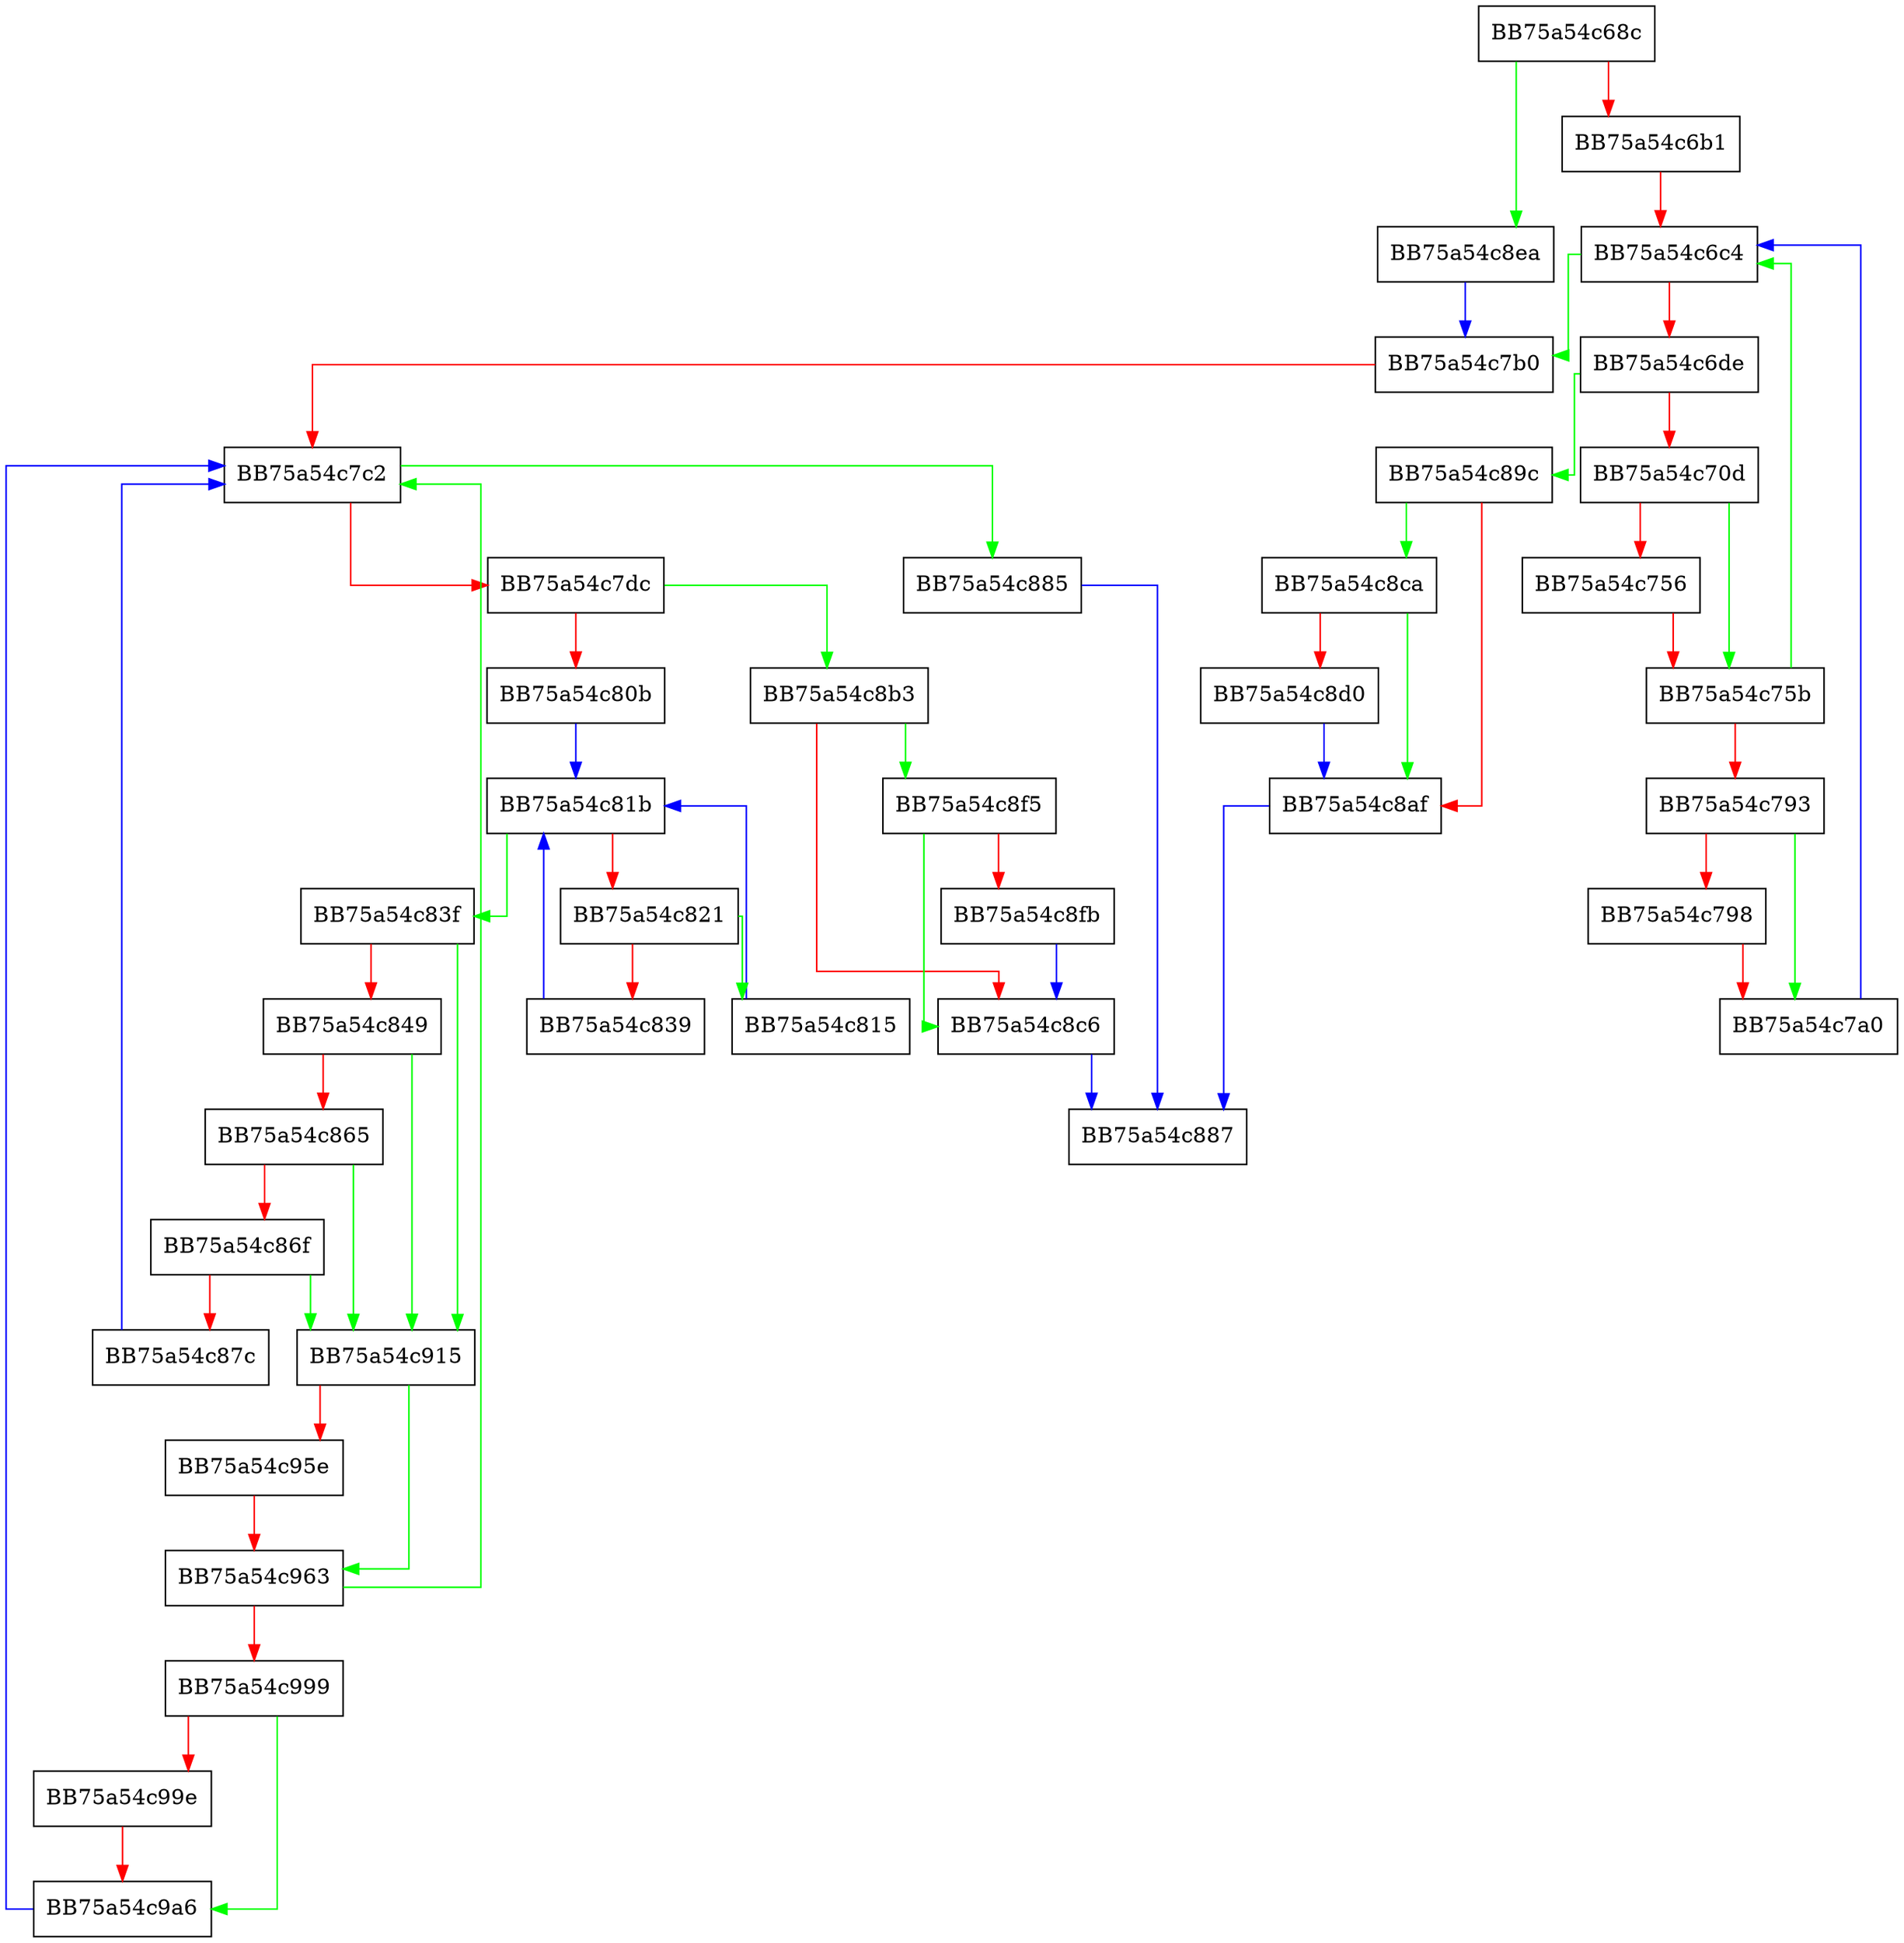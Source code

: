 digraph GetMergedValueMap {
  node [shape="box"];
  graph [splines=ortho];
  BB75a54c68c -> BB75a54c8ea [color="green"];
  BB75a54c68c -> BB75a54c6b1 [color="red"];
  BB75a54c6b1 -> BB75a54c6c4 [color="red"];
  BB75a54c6c4 -> BB75a54c7b0 [color="green"];
  BB75a54c6c4 -> BB75a54c6de [color="red"];
  BB75a54c6de -> BB75a54c89c [color="green"];
  BB75a54c6de -> BB75a54c70d [color="red"];
  BB75a54c70d -> BB75a54c75b [color="green"];
  BB75a54c70d -> BB75a54c756 [color="red"];
  BB75a54c756 -> BB75a54c75b [color="red"];
  BB75a54c75b -> BB75a54c6c4 [color="green"];
  BB75a54c75b -> BB75a54c793 [color="red"];
  BB75a54c793 -> BB75a54c7a0 [color="green"];
  BB75a54c793 -> BB75a54c798 [color="red"];
  BB75a54c798 -> BB75a54c7a0 [color="red"];
  BB75a54c7a0 -> BB75a54c6c4 [color="blue"];
  BB75a54c7b0 -> BB75a54c7c2 [color="red"];
  BB75a54c7c2 -> BB75a54c885 [color="green"];
  BB75a54c7c2 -> BB75a54c7dc [color="red"];
  BB75a54c7dc -> BB75a54c8b3 [color="green"];
  BB75a54c7dc -> BB75a54c80b [color="red"];
  BB75a54c80b -> BB75a54c81b [color="blue"];
  BB75a54c815 -> BB75a54c81b [color="blue"];
  BB75a54c81b -> BB75a54c83f [color="green"];
  BB75a54c81b -> BB75a54c821 [color="red"];
  BB75a54c821 -> BB75a54c815 [color="green"];
  BB75a54c821 -> BB75a54c839 [color="red"];
  BB75a54c839 -> BB75a54c81b [color="blue"];
  BB75a54c83f -> BB75a54c915 [color="green"];
  BB75a54c83f -> BB75a54c849 [color="red"];
  BB75a54c849 -> BB75a54c915 [color="green"];
  BB75a54c849 -> BB75a54c865 [color="red"];
  BB75a54c865 -> BB75a54c915 [color="green"];
  BB75a54c865 -> BB75a54c86f [color="red"];
  BB75a54c86f -> BB75a54c915 [color="green"];
  BB75a54c86f -> BB75a54c87c [color="red"];
  BB75a54c87c -> BB75a54c7c2 [color="blue"];
  BB75a54c885 -> BB75a54c887 [color="blue"];
  BB75a54c89c -> BB75a54c8ca [color="green"];
  BB75a54c89c -> BB75a54c8af [color="red"];
  BB75a54c8af -> BB75a54c887 [color="blue"];
  BB75a54c8b3 -> BB75a54c8f5 [color="green"];
  BB75a54c8b3 -> BB75a54c8c6 [color="red"];
  BB75a54c8c6 -> BB75a54c887 [color="blue"];
  BB75a54c8ca -> BB75a54c8af [color="green"];
  BB75a54c8ca -> BB75a54c8d0 [color="red"];
  BB75a54c8d0 -> BB75a54c8af [color="blue"];
  BB75a54c8ea -> BB75a54c7b0 [color="blue"];
  BB75a54c8f5 -> BB75a54c8c6 [color="green"];
  BB75a54c8f5 -> BB75a54c8fb [color="red"];
  BB75a54c8fb -> BB75a54c8c6 [color="blue"];
  BB75a54c915 -> BB75a54c963 [color="green"];
  BB75a54c915 -> BB75a54c95e [color="red"];
  BB75a54c95e -> BB75a54c963 [color="red"];
  BB75a54c963 -> BB75a54c7c2 [color="green"];
  BB75a54c963 -> BB75a54c999 [color="red"];
  BB75a54c999 -> BB75a54c9a6 [color="green"];
  BB75a54c999 -> BB75a54c99e [color="red"];
  BB75a54c99e -> BB75a54c9a6 [color="red"];
  BB75a54c9a6 -> BB75a54c7c2 [color="blue"];
}